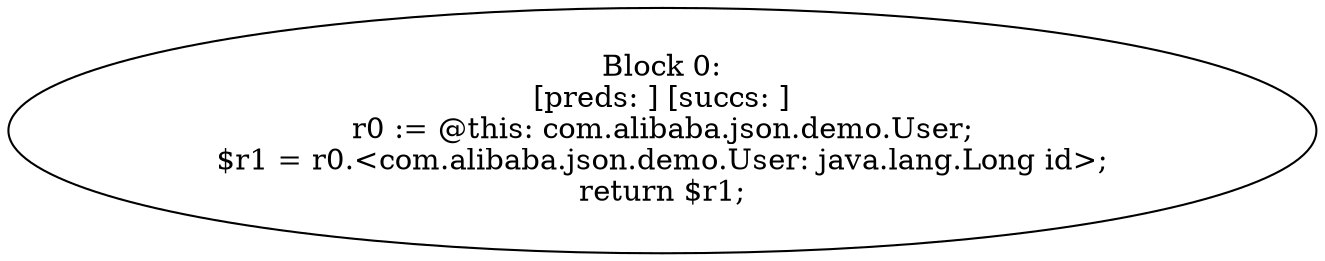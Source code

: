 digraph "unitGraph" {
    "Block 0:
[preds: ] [succs: ]
r0 := @this: com.alibaba.json.demo.User;
$r1 = r0.<com.alibaba.json.demo.User: java.lang.Long id>;
return $r1;
"
}
